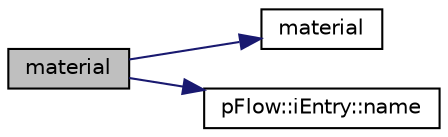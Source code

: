digraph "material"
{
 // LATEX_PDF_SIZE
  edge [fontname="Helvetica",fontsize="10",labelfontname="Helvetica",labelfontsize="10"];
  node [fontname="Helvetica",fontsize="10",shape=record];
  rankdir="LR";
  Node1 [label="material",height=0.2,width=0.4,color="black", fillcolor="grey75", style="filled", fontcolor="black",tooltip="Get the name of material i."];
  Node1 -> Node2 [color="midnightblue",fontsize="10",style="solid",fontname="Helvetica"];
  Node2 [label="material",height=0.2,width=0.4,color="black", fillcolor="white", style="filled",URL="$classpFlow_1_1property.html#a03ed41e9229fa7fb6f7103af84f1ddaf",tooltip="Return the material name of material i."];
  Node1 -> Node3 [color="midnightblue",fontsize="10",style="solid",fontname="Helvetica"];
  Node3 [label="pFlow::iEntry::name",height=0.2,width=0.4,color="black", fillcolor="white", style="filled",URL="$classpFlow_1_1iEntry.html#a73572f70de721e7793f801ae26c5a6c5",tooltip="name/keyword of entry"];
}
